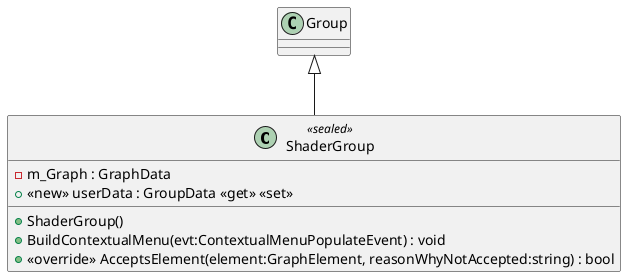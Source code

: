 @startuml
class ShaderGroup <<sealed>> {
    - m_Graph : GraphData
    + <<new>> userData : GroupData <<get>> <<set>>
    + ShaderGroup()
    + BuildContextualMenu(evt:ContextualMenuPopulateEvent) : void
    + <<override>> AcceptsElement(element:GraphElement, reasonWhyNotAccepted:string) : bool
}
Group <|-- ShaderGroup
@enduml

